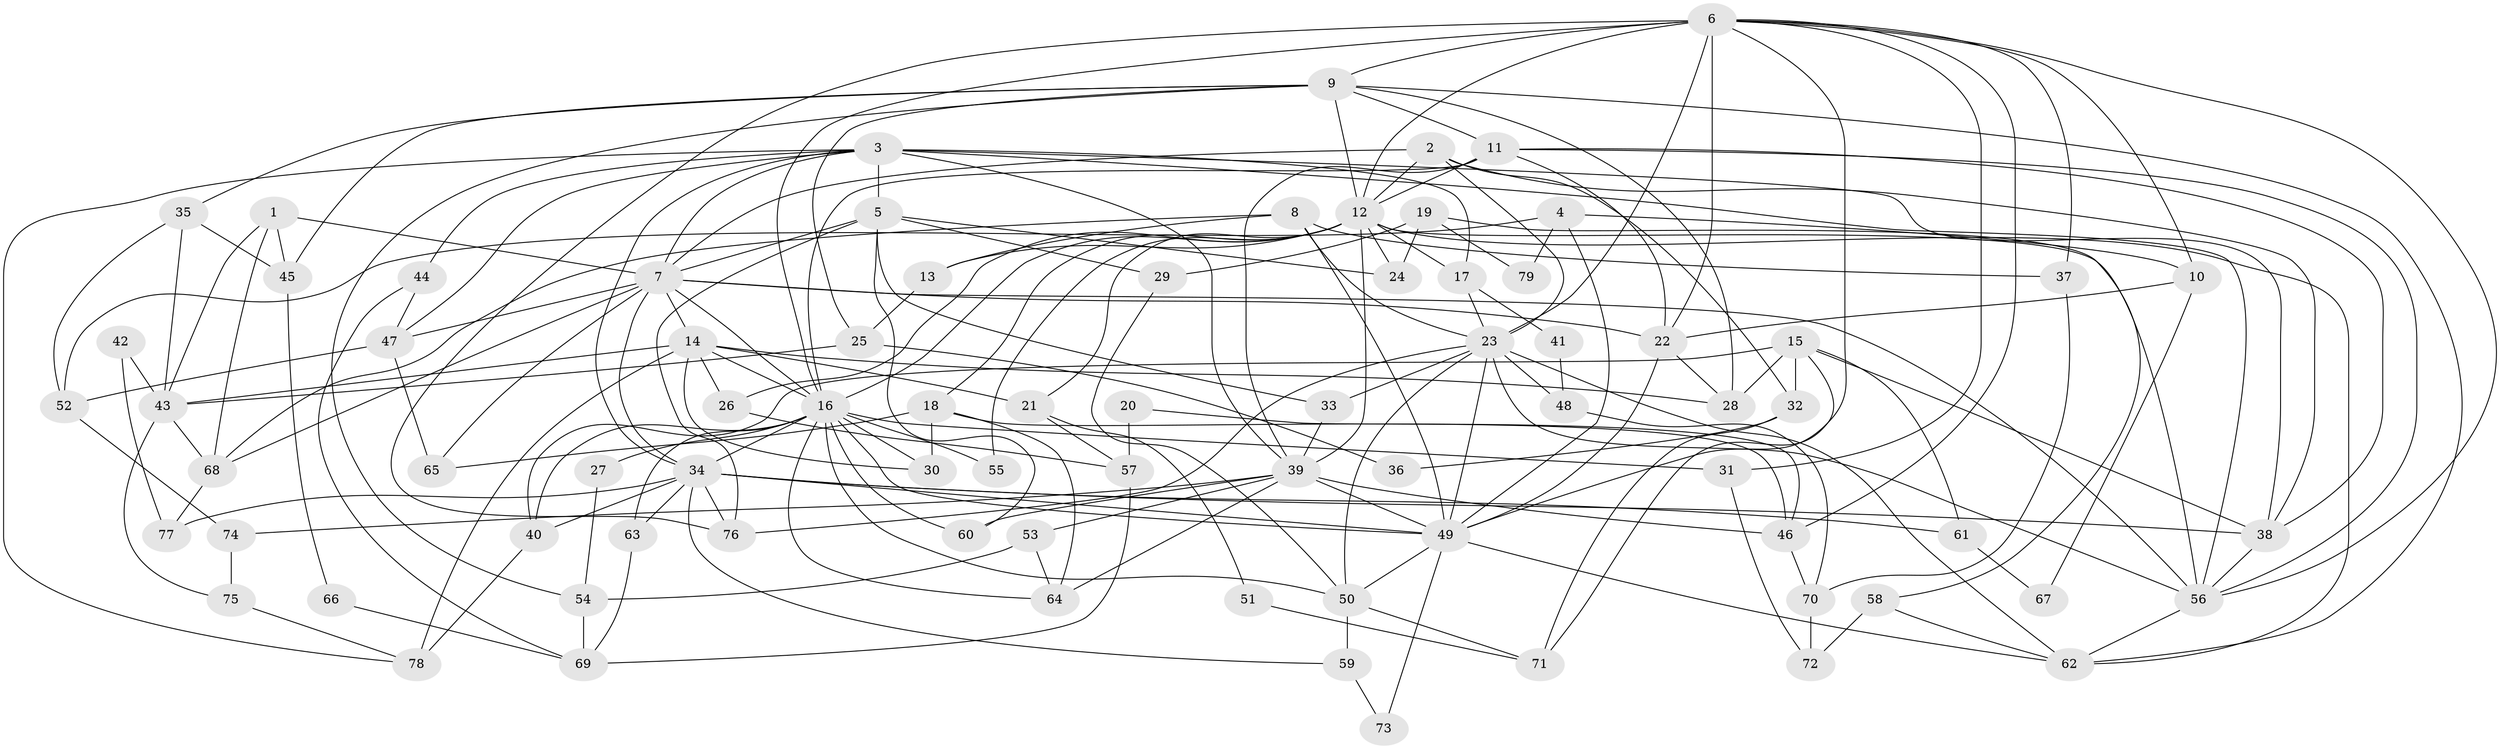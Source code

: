 // original degree distribution, {4: 0.3282442748091603, 6: 0.07633587786259542, 3: 0.26717557251908397, 5: 0.16793893129770993, 2: 0.11450381679389313, 8: 0.022900763358778626, 7: 0.015267175572519083, 9: 0.007633587786259542}
// Generated by graph-tools (version 1.1) at 2025/50/03/04/25 22:50:50]
// undirected, 79 vertices, 192 edges
graph export_dot {
  node [color=gray90,style=filled];
  1;
  2;
  3;
  4;
  5;
  6;
  7;
  8;
  9;
  10;
  11;
  12;
  13;
  14;
  15;
  16;
  17;
  18;
  19;
  20;
  21;
  22;
  23;
  24;
  25;
  26;
  27;
  28;
  29;
  30;
  31;
  32;
  33;
  34;
  35;
  36;
  37;
  38;
  39;
  40;
  41;
  42;
  43;
  44;
  45;
  46;
  47;
  48;
  49;
  50;
  51;
  52;
  53;
  54;
  55;
  56;
  57;
  58;
  59;
  60;
  61;
  62;
  63;
  64;
  65;
  66;
  67;
  68;
  69;
  70;
  71;
  72;
  73;
  74;
  75;
  76;
  77;
  78;
  79;
  1 -- 7 [weight=1.0];
  1 -- 43 [weight=1.0];
  1 -- 45 [weight=1.0];
  1 -- 68 [weight=1.0];
  2 -- 7 [weight=1.0];
  2 -- 12 [weight=2.0];
  2 -- 23 [weight=1.0];
  2 -- 32 [weight=1.0];
  2 -- 38 [weight=1.0];
  3 -- 5 [weight=1.0];
  3 -- 7 [weight=1.0];
  3 -- 17 [weight=1.0];
  3 -- 34 [weight=1.0];
  3 -- 38 [weight=1.0];
  3 -- 39 [weight=2.0];
  3 -- 44 [weight=1.0];
  3 -- 47 [weight=1.0];
  3 -- 56 [weight=1.0];
  3 -- 78 [weight=1.0];
  4 -- 10 [weight=1.0];
  4 -- 49 [weight=1.0];
  4 -- 52 [weight=1.0];
  4 -- 79 [weight=1.0];
  5 -- 7 [weight=2.0];
  5 -- 24 [weight=1.0];
  5 -- 29 [weight=3.0];
  5 -- 33 [weight=1.0];
  5 -- 60 [weight=1.0];
  5 -- 76 [weight=1.0];
  6 -- 9 [weight=1.0];
  6 -- 10 [weight=1.0];
  6 -- 12 [weight=1.0];
  6 -- 16 [weight=1.0];
  6 -- 22 [weight=1.0];
  6 -- 23 [weight=2.0];
  6 -- 31 [weight=1.0];
  6 -- 37 [weight=1.0];
  6 -- 46 [weight=1.0];
  6 -- 49 [weight=1.0];
  6 -- 56 [weight=1.0];
  6 -- 76 [weight=1.0];
  7 -- 14 [weight=1.0];
  7 -- 16 [weight=1.0];
  7 -- 22 [weight=2.0];
  7 -- 34 [weight=1.0];
  7 -- 47 [weight=1.0];
  7 -- 56 [weight=1.0];
  7 -- 65 [weight=1.0];
  7 -- 68 [weight=1.0];
  8 -- 13 [weight=1.0];
  8 -- 23 [weight=1.0];
  8 -- 37 [weight=1.0];
  8 -- 49 [weight=1.0];
  8 -- 68 [weight=1.0];
  9 -- 11 [weight=1.0];
  9 -- 12 [weight=1.0];
  9 -- 25 [weight=1.0];
  9 -- 28 [weight=1.0];
  9 -- 35 [weight=1.0];
  9 -- 45 [weight=1.0];
  9 -- 54 [weight=1.0];
  9 -- 62 [weight=1.0];
  10 -- 22 [weight=1.0];
  10 -- 67 [weight=1.0];
  11 -- 12 [weight=1.0];
  11 -- 16 [weight=1.0];
  11 -- 22 [weight=1.0];
  11 -- 38 [weight=1.0];
  11 -- 39 [weight=1.0];
  11 -- 56 [weight=1.0];
  12 -- 13 [weight=1.0];
  12 -- 16 [weight=2.0];
  12 -- 17 [weight=1.0];
  12 -- 18 [weight=1.0];
  12 -- 21 [weight=1.0];
  12 -- 24 [weight=1.0];
  12 -- 26 [weight=1.0];
  12 -- 39 [weight=1.0];
  12 -- 55 [weight=1.0];
  12 -- 56 [weight=1.0];
  12 -- 62 [weight=1.0];
  13 -- 25 [weight=1.0];
  14 -- 16 [weight=1.0];
  14 -- 21 [weight=1.0];
  14 -- 26 [weight=1.0];
  14 -- 28 [weight=1.0];
  14 -- 30 [weight=1.0];
  14 -- 43 [weight=1.0];
  14 -- 78 [weight=2.0];
  15 -- 28 [weight=1.0];
  15 -- 32 [weight=1.0];
  15 -- 38 [weight=1.0];
  15 -- 40 [weight=1.0];
  15 -- 61 [weight=1.0];
  15 -- 71 [weight=1.0];
  16 -- 27 [weight=2.0];
  16 -- 30 [weight=2.0];
  16 -- 31 [weight=2.0];
  16 -- 34 [weight=1.0];
  16 -- 40 [weight=1.0];
  16 -- 49 [weight=1.0];
  16 -- 50 [weight=1.0];
  16 -- 55 [weight=1.0];
  16 -- 60 [weight=1.0];
  16 -- 63 [weight=1.0];
  16 -- 64 [weight=1.0];
  17 -- 23 [weight=1.0];
  17 -- 41 [weight=1.0];
  18 -- 30 [weight=1.0];
  18 -- 46 [weight=2.0];
  18 -- 64 [weight=1.0];
  18 -- 65 [weight=1.0];
  19 -- 24 [weight=1.0];
  19 -- 29 [weight=1.0];
  19 -- 58 [weight=1.0];
  19 -- 79 [weight=1.0];
  20 -- 46 [weight=1.0];
  20 -- 57 [weight=1.0];
  21 -- 51 [weight=1.0];
  21 -- 57 [weight=1.0];
  22 -- 28 [weight=1.0];
  22 -- 49 [weight=1.0];
  23 -- 33 [weight=1.0];
  23 -- 48 [weight=1.0];
  23 -- 49 [weight=1.0];
  23 -- 50 [weight=1.0];
  23 -- 56 [weight=1.0];
  23 -- 62 [weight=1.0];
  23 -- 76 [weight=1.0];
  25 -- 36 [weight=1.0];
  25 -- 43 [weight=1.0];
  26 -- 57 [weight=1.0];
  27 -- 54 [weight=1.0];
  29 -- 50 [weight=1.0];
  31 -- 72 [weight=1.0];
  32 -- 36 [weight=1.0];
  32 -- 71 [weight=1.0];
  33 -- 39 [weight=1.0];
  34 -- 38 [weight=1.0];
  34 -- 40 [weight=1.0];
  34 -- 49 [weight=1.0];
  34 -- 59 [weight=1.0];
  34 -- 61 [weight=1.0];
  34 -- 63 [weight=1.0];
  34 -- 76 [weight=1.0];
  34 -- 77 [weight=1.0];
  35 -- 43 [weight=1.0];
  35 -- 45 [weight=1.0];
  35 -- 52 [weight=1.0];
  37 -- 70 [weight=1.0];
  38 -- 56 [weight=1.0];
  39 -- 46 [weight=1.0];
  39 -- 49 [weight=1.0];
  39 -- 53 [weight=2.0];
  39 -- 60 [weight=1.0];
  39 -- 64 [weight=1.0];
  39 -- 74 [weight=1.0];
  40 -- 78 [weight=1.0];
  41 -- 48 [weight=1.0];
  42 -- 43 [weight=1.0];
  42 -- 77 [weight=1.0];
  43 -- 68 [weight=1.0];
  43 -- 75 [weight=1.0];
  44 -- 47 [weight=1.0];
  44 -- 69 [weight=1.0];
  45 -- 66 [weight=1.0];
  46 -- 70 [weight=1.0];
  47 -- 52 [weight=1.0];
  47 -- 65 [weight=1.0];
  48 -- 70 [weight=1.0];
  49 -- 50 [weight=1.0];
  49 -- 62 [weight=1.0];
  49 -- 73 [weight=1.0];
  50 -- 59 [weight=1.0];
  50 -- 71 [weight=1.0];
  51 -- 71 [weight=1.0];
  52 -- 74 [weight=1.0];
  53 -- 54 [weight=1.0];
  53 -- 64 [weight=1.0];
  54 -- 69 [weight=1.0];
  56 -- 62 [weight=1.0];
  57 -- 69 [weight=1.0];
  58 -- 62 [weight=1.0];
  58 -- 72 [weight=1.0];
  59 -- 73 [weight=1.0];
  61 -- 67 [weight=1.0];
  63 -- 69 [weight=1.0];
  66 -- 69 [weight=1.0];
  68 -- 77 [weight=1.0];
  70 -- 72 [weight=1.0];
  74 -- 75 [weight=1.0];
  75 -- 78 [weight=1.0];
}
